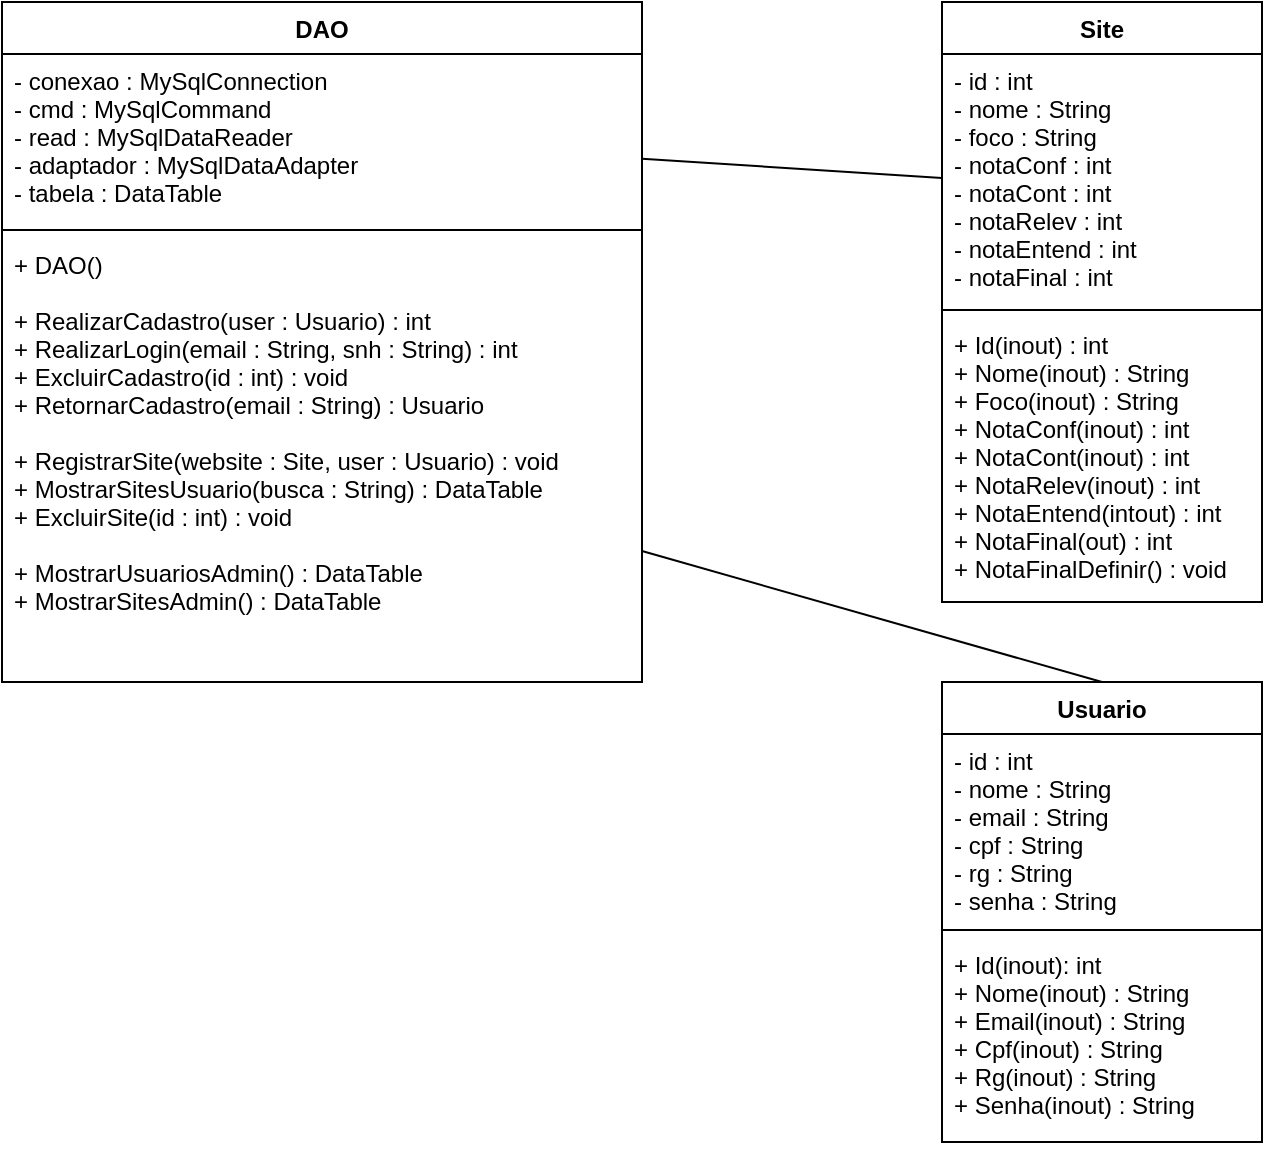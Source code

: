 <mxfile version="12.3.0" type="device" pages="1"><diagram id="REQBi4XS9tPVfVzs_0uL" name="Page-1"><mxGraphModel dx="526" dy="449" grid="1" gridSize="10" guides="1" tooltips="1" connect="1" arrows="1" fold="1" page="1" pageScale="1" pageWidth="1169" pageHeight="827" math="0" shadow="0"><root><mxCell id="0"/><mxCell id="1" parent="0"/><mxCell id="ixcTQfhXhVowws9-lMmK-1" value="DAO" style="swimlane;fontStyle=1;align=center;verticalAlign=top;childLayout=stackLayout;horizontal=1;startSize=26;horizontalStack=0;resizeParent=1;resizeParentMax=0;resizeLast=0;collapsible=1;marginBottom=0;" parent="1" vertex="1"><mxGeometry x="40" y="40" width="320" height="340" as="geometry"/></mxCell><mxCell id="ixcTQfhXhVowws9-lMmK-2" value="- conexao : MySqlConnection&#10;- cmd : MySqlCommand&#10;- read : MySqlDataReader&#10;- adaptador : MySqlDataAdapter&#10;- tabela : DataTable" style="text;strokeColor=none;fillColor=none;align=left;verticalAlign=top;spacingLeft=4;spacingRight=4;overflow=hidden;rotatable=0;points=[[0,0.5],[1,0.5]];portConstraint=eastwest;" parent="ixcTQfhXhVowws9-lMmK-1" vertex="1"><mxGeometry y="26" width="320" height="84" as="geometry"/></mxCell><mxCell id="ixcTQfhXhVowws9-lMmK-3" value="" style="line;strokeWidth=1;fillColor=none;align=left;verticalAlign=middle;spacingTop=-1;spacingLeft=3;spacingRight=3;rotatable=0;labelPosition=right;points=[];portConstraint=eastwest;" parent="ixcTQfhXhVowws9-lMmK-1" vertex="1"><mxGeometry y="110" width="320" height="8" as="geometry"/></mxCell><mxCell id="ixcTQfhXhVowws9-lMmK-4" value="+ DAO()&#10;&#10;+ RealizarCadastro(user : Usuario) : int&#10;+ RealizarLogin(email : String, snh : String) : int&#10;+ ExcluirCadastro(id : int) : void&#10;+ RetornarCadastro(email : String) : Usuario&#10;&#10;+ RegistrarSite(website : Site, user : Usuario) : void&#10;+ MostrarSitesUsuario(busca : String) : DataTable&#10;+ ExcluirSite(id : int) : void&#10;&#10;+ MostrarUsuariosAdmin() : DataTable&#10;+ MostrarSitesAdmin() : DataTable" style="text;strokeColor=none;fillColor=none;align=left;verticalAlign=top;spacingLeft=4;spacingRight=4;overflow=hidden;rotatable=0;points=[[0,0.5],[1,0.5]];portConstraint=eastwest;" parent="ixcTQfhXhVowws9-lMmK-1" vertex="1"><mxGeometry y="118" width="320" height="222" as="geometry"/></mxCell><mxCell id="ixcTQfhXhVowws9-lMmK-17" value="Usuario" style="swimlane;fontStyle=1;align=center;verticalAlign=top;childLayout=stackLayout;horizontal=1;startSize=26;horizontalStack=0;resizeParent=1;resizeParentMax=0;resizeLast=0;collapsible=1;marginBottom=0;" parent="1" vertex="1"><mxGeometry x="510" y="380" width="160" height="230" as="geometry"/></mxCell><mxCell id="ixcTQfhXhVowws9-lMmK-18" value="- id : int&#10;- nome : String&#10;- email : String&#10;- cpf : String&#10;- rg : String&#10;- senha : String" style="text;strokeColor=none;fillColor=none;align=left;verticalAlign=top;spacingLeft=4;spacingRight=4;overflow=hidden;rotatable=0;points=[[0,0.5],[1,0.5]];portConstraint=eastwest;" parent="ixcTQfhXhVowws9-lMmK-17" vertex="1"><mxGeometry y="26" width="160" height="94" as="geometry"/></mxCell><mxCell id="ixcTQfhXhVowws9-lMmK-19" value="" style="line;strokeWidth=1;fillColor=none;align=left;verticalAlign=middle;spacingTop=-1;spacingLeft=3;spacingRight=3;rotatable=0;labelPosition=right;points=[];portConstraint=eastwest;" parent="ixcTQfhXhVowws9-lMmK-17" vertex="1"><mxGeometry y="120" width="160" height="8" as="geometry"/></mxCell><mxCell id="ixcTQfhXhVowws9-lMmK-20" value="+ Id(inout): int&#10;+ Nome(inout) : String&#10;+ Email(inout) : String&#10;+ Cpf(inout) : String&#10;+ Rg(inout) : String&#10;+ Senha(inout) : String" style="text;strokeColor=none;fillColor=none;align=left;verticalAlign=top;spacingLeft=4;spacingRight=4;overflow=hidden;rotatable=0;points=[[0,0.5],[1,0.5]];portConstraint=eastwest;" parent="ixcTQfhXhVowws9-lMmK-17" vertex="1"><mxGeometry y="128" width="160" height="102" as="geometry"/></mxCell><mxCell id="ixcTQfhXhVowws9-lMmK-21" value="Site" style="swimlane;fontStyle=1;align=center;verticalAlign=top;childLayout=stackLayout;horizontal=1;startSize=26;horizontalStack=0;resizeParent=1;resizeParentMax=0;resizeLast=0;collapsible=1;marginBottom=0;" parent="1" vertex="1"><mxGeometry x="510" y="40" width="160" height="300" as="geometry"/></mxCell><mxCell id="ixcTQfhXhVowws9-lMmK-22" value="- id : int&#10;- nome : String&#10;- foco : String&#10;- notaConf : int&#10;- notaCont : int&#10;- notaRelev : int&#10;- notaEntend : int&#10;- notaFinal : int" style="text;strokeColor=none;fillColor=none;align=left;verticalAlign=top;spacingLeft=4;spacingRight=4;overflow=hidden;rotatable=0;points=[[0,0.5],[1,0.5]];portConstraint=eastwest;" parent="ixcTQfhXhVowws9-lMmK-21" vertex="1"><mxGeometry y="26" width="160" height="124" as="geometry"/></mxCell><mxCell id="ixcTQfhXhVowws9-lMmK-23" value="" style="line;strokeWidth=1;fillColor=none;align=left;verticalAlign=middle;spacingTop=-1;spacingLeft=3;spacingRight=3;rotatable=0;labelPosition=right;points=[];portConstraint=eastwest;" parent="ixcTQfhXhVowws9-lMmK-21" vertex="1"><mxGeometry y="150" width="160" height="8" as="geometry"/></mxCell><mxCell id="ixcTQfhXhVowws9-lMmK-29" value="+ Id(inout) : int&#10;+ Nome(inout) : String&#10;+ Foco(inout) : String&#10;+ NotaConf(inout) : int&#10;+ NotaCont(inout) : int&#10;+ NotaRelev(inout) : int&#10;+ NotaEntend(intout) : int&#10;+ NotaFinal(out) : int&#10;+ NotaFinalDefinir() : void" style="text;strokeColor=none;fillColor=none;align=left;verticalAlign=top;spacingLeft=4;spacingRight=4;overflow=hidden;rotatable=0;points=[[0,0.5],[1,0.5]];portConstraint=eastwest;" parent="ixcTQfhXhVowws9-lMmK-21" vertex="1"><mxGeometry y="158" width="160" height="142" as="geometry"/></mxCell><mxCell id="xvqD6gPoV-QbNIHDINB4-1" value="" style="endArrow=none;html=1;entryX=0;entryY=0.5;entryDx=0;entryDy=0;" parent="1" source="ixcTQfhXhVowws9-lMmK-2" target="ixcTQfhXhVowws9-lMmK-22" edge="1"><mxGeometry width="50" height="50" relative="1" as="geometry"><mxPoint x="400" y="120" as="sourcePoint"/><mxPoint x="500" y="150" as="targetPoint"/></mxGeometry></mxCell><mxCell id="xvqD6gPoV-QbNIHDINB4-5" value="" style="endArrow=none;html=1;entryX=0.5;entryY=0;entryDx=0;entryDy=0;" parent="1" source="ixcTQfhXhVowws9-lMmK-4" target="ixcTQfhXhVowws9-lMmK-17" edge="1"><mxGeometry width="50" height="50" relative="1" as="geometry"><mxPoint x="325" y="438" as="sourcePoint"/><mxPoint x="375" y="388" as="targetPoint"/></mxGeometry></mxCell></root></mxGraphModel></diagram></mxfile>